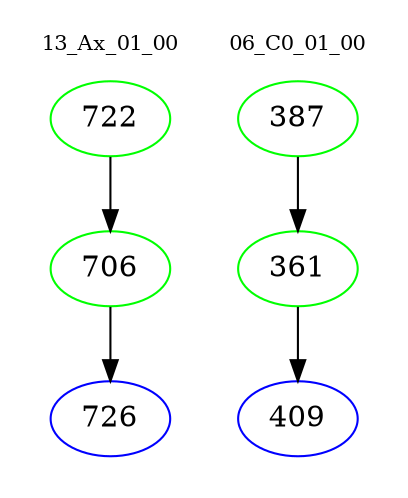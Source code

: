 digraph{
subgraph cluster_0 {
color = white
label = "13_Ax_01_00";
fontsize=10;
T0_722 [label="722", color="green"]
T0_722 -> T0_706 [color="black"]
T0_706 [label="706", color="green"]
T0_706 -> T0_726 [color="black"]
T0_726 [label="726", color="blue"]
}
subgraph cluster_1 {
color = white
label = "06_C0_01_00";
fontsize=10;
T1_387 [label="387", color="green"]
T1_387 -> T1_361 [color="black"]
T1_361 [label="361", color="green"]
T1_361 -> T1_409 [color="black"]
T1_409 [label="409", color="blue"]
}
}
